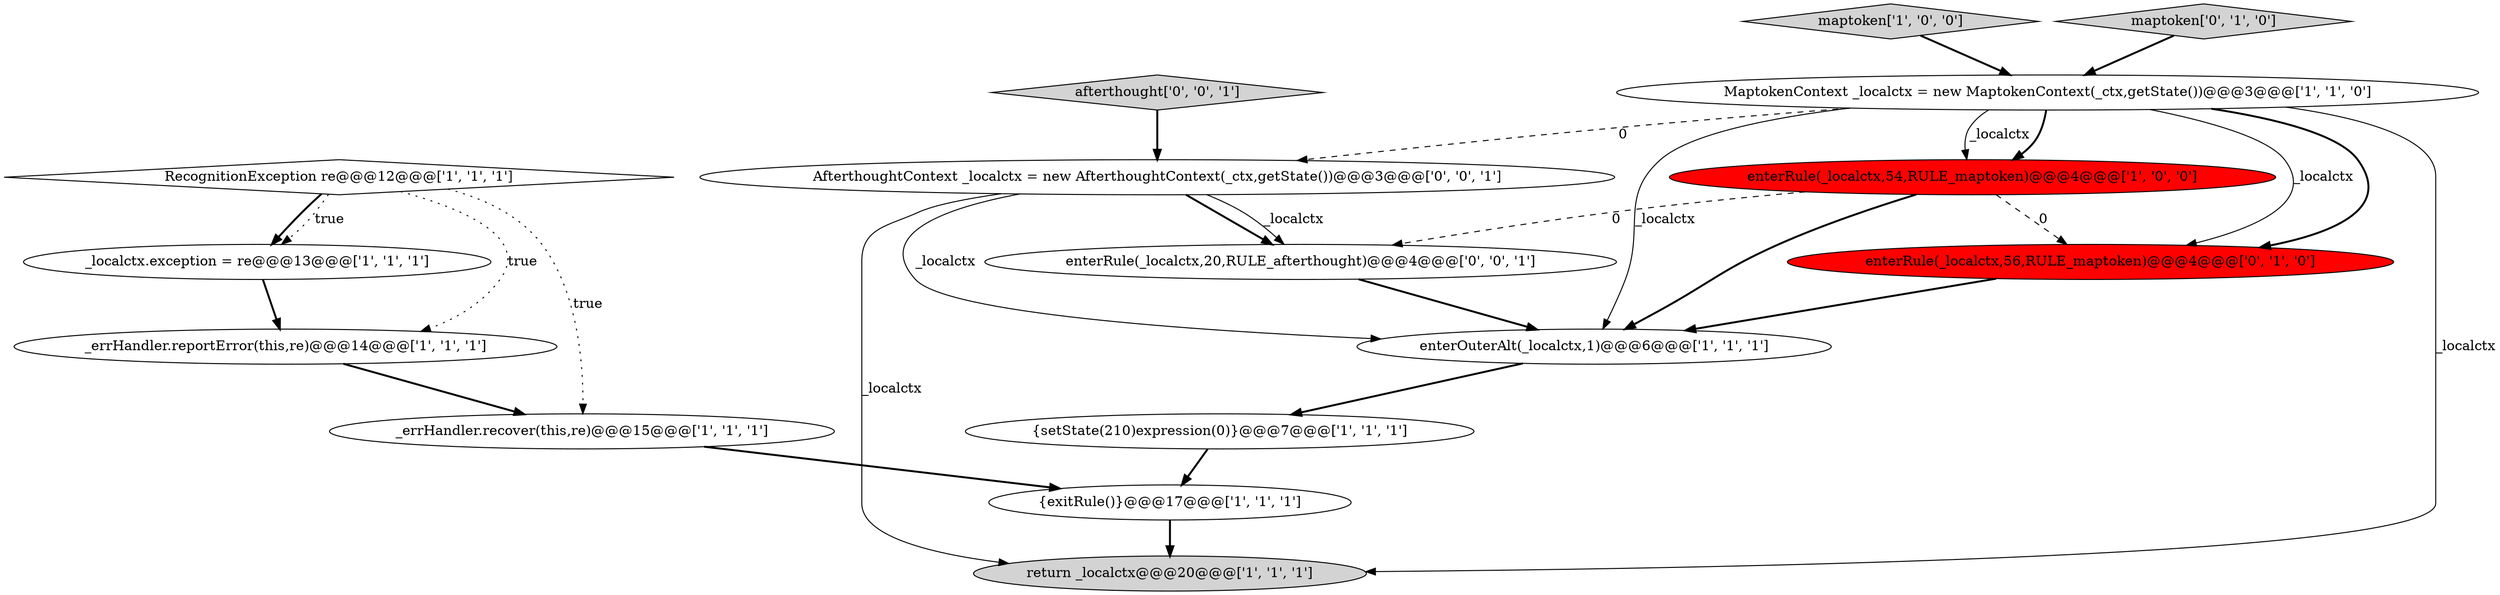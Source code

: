 digraph {
1 [style = filled, label = "maptoken['1', '0', '0']", fillcolor = lightgray, shape = diamond image = "AAA0AAABBB1BBB"];
10 [style = filled, label = "_errHandler.reportError(this,re)@@@14@@@['1', '1', '1']", fillcolor = white, shape = ellipse image = "AAA0AAABBB1BBB"];
2 [style = filled, label = "{setState(210)expression(0)}@@@7@@@['1', '1', '1']", fillcolor = white, shape = ellipse image = "AAA0AAABBB1BBB"];
0 [style = filled, label = "{exitRule()}@@@17@@@['1', '1', '1']", fillcolor = white, shape = ellipse image = "AAA0AAABBB1BBB"];
5 [style = filled, label = "return _localctx@@@20@@@['1', '1', '1']", fillcolor = lightgray, shape = ellipse image = "AAA0AAABBB1BBB"];
8 [style = filled, label = "RecognitionException re@@@12@@@['1', '1', '1']", fillcolor = white, shape = diamond image = "AAA0AAABBB1BBB"];
11 [style = filled, label = "maptoken['0', '1', '0']", fillcolor = lightgray, shape = diamond image = "AAA0AAABBB2BBB"];
15 [style = filled, label = "AfterthoughtContext _localctx = new AfterthoughtContext(_ctx,getState())@@@3@@@['0', '0', '1']", fillcolor = white, shape = ellipse image = "AAA0AAABBB3BBB"];
14 [style = filled, label = "enterRule(_localctx,20,RULE_afterthought)@@@4@@@['0', '0', '1']", fillcolor = white, shape = ellipse image = "AAA0AAABBB3BBB"];
4 [style = filled, label = "MaptokenContext _localctx = new MaptokenContext(_ctx,getState())@@@3@@@['1', '1', '0']", fillcolor = white, shape = ellipse image = "AAA0AAABBB1BBB"];
9 [style = filled, label = "enterRule(_localctx,54,RULE_maptoken)@@@4@@@['1', '0', '0']", fillcolor = red, shape = ellipse image = "AAA1AAABBB1BBB"];
6 [style = filled, label = "_errHandler.recover(this,re)@@@15@@@['1', '1', '1']", fillcolor = white, shape = ellipse image = "AAA0AAABBB1BBB"];
12 [style = filled, label = "enterRule(_localctx,56,RULE_maptoken)@@@4@@@['0', '1', '0']", fillcolor = red, shape = ellipse image = "AAA1AAABBB2BBB"];
7 [style = filled, label = "enterOuterAlt(_localctx,1)@@@6@@@['1', '1', '1']", fillcolor = white, shape = ellipse image = "AAA0AAABBB1BBB"];
3 [style = filled, label = "_localctx.exception = re@@@13@@@['1', '1', '1']", fillcolor = white, shape = ellipse image = "AAA0AAABBB1BBB"];
13 [style = filled, label = "afterthought['0', '0', '1']", fillcolor = lightgray, shape = diamond image = "AAA0AAABBB3BBB"];
4->9 [style = bold, label=""];
1->4 [style = bold, label=""];
4->9 [style = solid, label="_localctx"];
4->12 [style = solid, label="_localctx"];
15->14 [style = bold, label=""];
15->7 [style = solid, label="_localctx"];
11->4 [style = bold, label=""];
8->3 [style = bold, label=""];
6->0 [style = bold, label=""];
8->10 [style = dotted, label="true"];
9->7 [style = bold, label=""];
10->6 [style = bold, label=""];
12->7 [style = bold, label=""];
4->7 [style = solid, label="_localctx"];
8->3 [style = dotted, label="true"];
14->7 [style = bold, label=""];
3->10 [style = bold, label=""];
2->0 [style = bold, label=""];
9->14 [style = dashed, label="0"];
8->6 [style = dotted, label="true"];
7->2 [style = bold, label=""];
4->15 [style = dashed, label="0"];
4->12 [style = bold, label=""];
9->12 [style = dashed, label="0"];
13->15 [style = bold, label=""];
15->5 [style = solid, label="_localctx"];
15->14 [style = solid, label="_localctx"];
0->5 [style = bold, label=""];
4->5 [style = solid, label="_localctx"];
}
